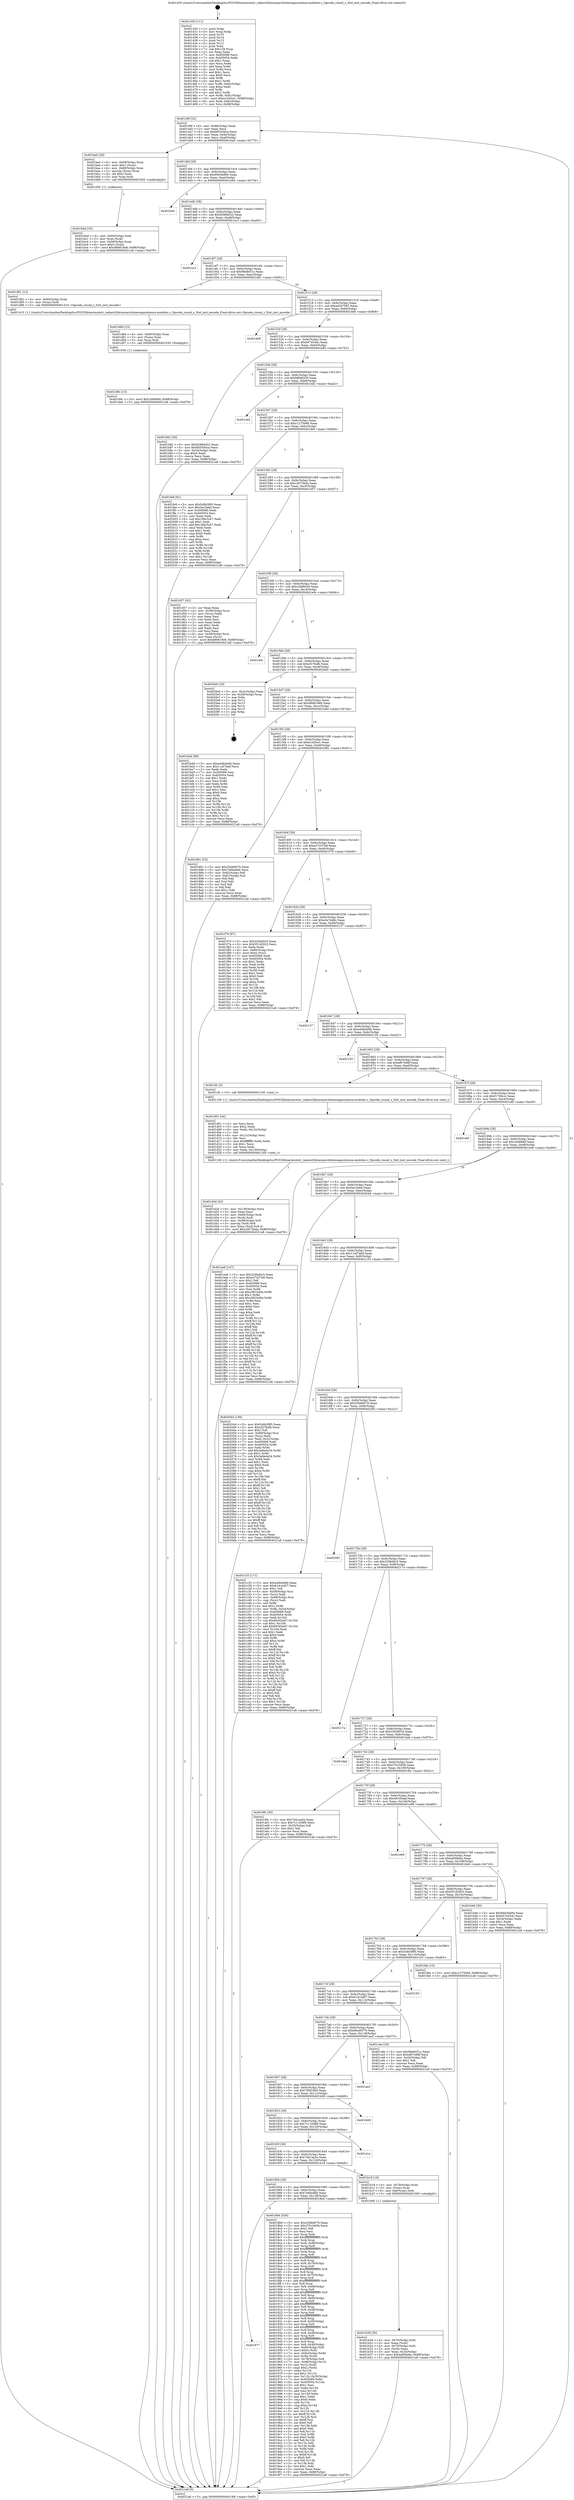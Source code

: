 digraph "0x401430" {
  label = "0x401430 (/mnt/c/Users/mathe/Desktop/tcc/POCII/binaries/extr_radare2librasmarchxtensagnuxtensa-modules.c_Opcode_round_s_Slot_inst_encode_Final-ollvm.out::main(0))"
  labelloc = "t"
  node[shape=record]

  Entry [label="",width=0.3,height=0.3,shape=circle,fillcolor=black,style=filled]
  "0x40149f" [label="{
     0x40149f [32]\l
     | [instrs]\l
     &nbsp;&nbsp;0x40149f \<+6\>: mov -0x88(%rbp),%eax\l
     &nbsp;&nbsp;0x4014a5 \<+2\>: mov %eax,%ecx\l
     &nbsp;&nbsp;0x4014a7 \<+6\>: sub $0x80550dca,%ecx\l
     &nbsp;&nbsp;0x4014ad \<+6\>: mov %eax,-0x9c(%rbp)\l
     &nbsp;&nbsp;0x4014b3 \<+6\>: mov %ecx,-0xa0(%rbp)\l
     &nbsp;&nbsp;0x4014b9 \<+6\>: je 0000000000401ba0 \<main+0x770\>\l
  }"]
  "0x401ba0" [label="{
     0x401ba0 [29]\l
     | [instrs]\l
     &nbsp;&nbsp;0x401ba0 \<+4\>: mov -0x68(%rbp),%rax\l
     &nbsp;&nbsp;0x401ba4 \<+6\>: movl $0x1,(%rax)\l
     &nbsp;&nbsp;0x401baa \<+4\>: mov -0x68(%rbp),%rax\l
     &nbsp;&nbsp;0x401bae \<+3\>: movslq (%rax),%rax\l
     &nbsp;&nbsp;0x401bb1 \<+4\>: shl $0x2,%rax\l
     &nbsp;&nbsp;0x401bb5 \<+3\>: mov %rax,%rdi\l
     &nbsp;&nbsp;0x401bb8 \<+5\>: call 0000000000401050 \<malloc@plt\>\l
     | [calls]\l
     &nbsp;&nbsp;0x401050 \{1\} (unknown)\l
  }"]
  "0x4014bf" [label="{
     0x4014bf [28]\l
     | [instrs]\l
     &nbsp;&nbsp;0x4014bf \<+5\>: jmp 00000000004014c4 \<main+0x94\>\l
     &nbsp;&nbsp;0x4014c4 \<+6\>: mov -0x9c(%rbp),%eax\l
     &nbsp;&nbsp;0x4014ca \<+5\>: sub $0x90d3bd84,%eax\l
     &nbsp;&nbsp;0x4014cf \<+6\>: mov %eax,-0xa4(%rbp)\l
     &nbsp;&nbsp;0x4014d5 \<+6\>: je 0000000000401b64 \<main+0x734\>\l
  }"]
  Exit [label="",width=0.3,height=0.3,shape=circle,fillcolor=black,style=filled,peripheries=2]
  "0x401b64" [label="{
     0x401b64\l
  }", style=dashed]
  "0x4014db" [label="{
     0x4014db [28]\l
     | [instrs]\l
     &nbsp;&nbsp;0x4014db \<+5\>: jmp 00000000004014e0 \<main+0xb0\>\l
     &nbsp;&nbsp;0x4014e0 \<+6\>: mov -0x9c(%rbp),%eax\l
     &nbsp;&nbsp;0x4014e6 \<+5\>: sub $0x92984022,%eax\l
     &nbsp;&nbsp;0x4014eb \<+6\>: mov %eax,-0xa8(%rbp)\l
     &nbsp;&nbsp;0x4014f1 \<+6\>: je 0000000000401ec3 \<main+0xa93\>\l
  }"]
  "0x401d9c" [label="{
     0x401d9c [15]\l
     | [instrs]\l
     &nbsp;&nbsp;0x401d9c \<+10\>: movl $0x1b068d9,-0x88(%rbp)\l
     &nbsp;&nbsp;0x401da6 \<+5\>: jmp 00000000004021a8 \<main+0xd78\>\l
  }"]
  "0x401ec3" [label="{
     0x401ec3\l
  }", style=dashed]
  "0x4014f7" [label="{
     0x4014f7 [28]\l
     | [instrs]\l
     &nbsp;&nbsp;0x4014f7 \<+5\>: jmp 00000000004014fc \<main+0xcc\>\l
     &nbsp;&nbsp;0x4014fc \<+6\>: mov -0x9c(%rbp),%eax\l
     &nbsp;&nbsp;0x401502 \<+5\>: sub $0x98e8451c,%eax\l
     &nbsp;&nbsp;0x401507 \<+6\>: mov %eax,-0xac(%rbp)\l
     &nbsp;&nbsp;0x40150d \<+6\>: je 0000000000401d81 \<main+0x951\>\l
  }"]
  "0x401d8d" [label="{
     0x401d8d [15]\l
     | [instrs]\l
     &nbsp;&nbsp;0x401d8d \<+4\>: mov -0x60(%rbp),%rax\l
     &nbsp;&nbsp;0x401d91 \<+3\>: mov (%rax),%rax\l
     &nbsp;&nbsp;0x401d94 \<+3\>: mov %rax,%rdi\l
     &nbsp;&nbsp;0x401d97 \<+5\>: call 0000000000401030 \<free@plt\>\l
     | [calls]\l
     &nbsp;&nbsp;0x401030 \{1\} (unknown)\l
  }"]
  "0x401d81" [label="{
     0x401d81 [12]\l
     | [instrs]\l
     &nbsp;&nbsp;0x401d81 \<+4\>: mov -0x60(%rbp),%rax\l
     &nbsp;&nbsp;0x401d85 \<+3\>: mov (%rax),%rdi\l
     &nbsp;&nbsp;0x401d88 \<+5\>: call 0000000000401410 \<Opcode_round_s_Slot_inst_encode\>\l
     | [calls]\l
     &nbsp;&nbsp;0x401410 \{1\} (/mnt/c/Users/mathe/Desktop/tcc/POCII/binaries/extr_radare2librasmarchxtensagnuxtensa-modules.c_Opcode_round_s_Slot_inst_encode_Final-ollvm.out::Opcode_round_s_Slot_inst_encode)\l
  }"]
  "0x401513" [label="{
     0x401513 [28]\l
     | [instrs]\l
     &nbsp;&nbsp;0x401513 \<+5\>: jmp 0000000000401518 \<main+0xe8\>\l
     &nbsp;&nbsp;0x401518 \<+6\>: mov -0x9c(%rbp),%eax\l
     &nbsp;&nbsp;0x40151e \<+5\>: sub $0xa4347563,%eax\l
     &nbsp;&nbsp;0x401523 \<+6\>: mov %eax,-0xb0(%rbp)\l
     &nbsp;&nbsp;0x401529 \<+6\>: je 0000000000401de8 \<main+0x9b8\>\l
  }"]
  "0x401d2d" [label="{
     0x401d2d [42]\l
     | [instrs]\l
     &nbsp;&nbsp;0x401d2d \<+6\>: mov -0x130(%rbp),%ecx\l
     &nbsp;&nbsp;0x401d33 \<+3\>: imul %eax,%ecx\l
     &nbsp;&nbsp;0x401d36 \<+4\>: mov -0x60(%rbp),%rdi\l
     &nbsp;&nbsp;0x401d3a \<+3\>: mov (%rdi),%rdi\l
     &nbsp;&nbsp;0x401d3d \<+4\>: mov -0x58(%rbp),%r8\l
     &nbsp;&nbsp;0x401d41 \<+3\>: movslq (%r8),%r8\l
     &nbsp;&nbsp;0x401d44 \<+4\>: mov %ecx,(%rdi,%r8,4)\l
     &nbsp;&nbsp;0x401d48 \<+10\>: movl $0xc2672bda,-0x88(%rbp)\l
     &nbsp;&nbsp;0x401d52 \<+5\>: jmp 00000000004021a8 \<main+0xd78\>\l
  }"]
  "0x401de8" [label="{
     0x401de8\l
  }", style=dashed]
  "0x40152f" [label="{
     0x40152f [28]\l
     | [instrs]\l
     &nbsp;&nbsp;0x40152f \<+5\>: jmp 0000000000401534 \<main+0x104\>\l
     &nbsp;&nbsp;0x401534 \<+6\>: mov -0x9c(%rbp),%eax\l
     &nbsp;&nbsp;0x40153a \<+5\>: sub $0xb57e544c,%eax\l
     &nbsp;&nbsp;0x40153f \<+6\>: mov %eax,-0xb4(%rbp)\l
     &nbsp;&nbsp;0x401545 \<+6\>: je 0000000000401b82 \<main+0x752\>\l
  }"]
  "0x401d01" [label="{
     0x401d01 [44]\l
     | [instrs]\l
     &nbsp;&nbsp;0x401d01 \<+2\>: xor %ecx,%ecx\l
     &nbsp;&nbsp;0x401d03 \<+5\>: mov $0x2,%edx\l
     &nbsp;&nbsp;0x401d08 \<+6\>: mov %edx,-0x12c(%rbp)\l
     &nbsp;&nbsp;0x401d0e \<+1\>: cltd\l
     &nbsp;&nbsp;0x401d0f \<+6\>: mov -0x12c(%rbp),%esi\l
     &nbsp;&nbsp;0x401d15 \<+2\>: idiv %esi\l
     &nbsp;&nbsp;0x401d17 \<+6\>: imul $0xfffffffe,%edx,%edx\l
     &nbsp;&nbsp;0x401d1d \<+3\>: sub $0x1,%ecx\l
     &nbsp;&nbsp;0x401d20 \<+2\>: sub %ecx,%edx\l
     &nbsp;&nbsp;0x401d22 \<+6\>: mov %edx,-0x130(%rbp)\l
     &nbsp;&nbsp;0x401d28 \<+5\>: call 0000000000401160 \<next_i\>\l
     | [calls]\l
     &nbsp;&nbsp;0x401160 \{1\} (/mnt/c/Users/mathe/Desktop/tcc/POCII/binaries/extr_radare2librasmarchxtensagnuxtensa-modules.c_Opcode_round_s_Slot_inst_encode_Final-ollvm.out::next_i)\l
  }"]
  "0x401b82" [label="{
     0x401b82 [30]\l
     | [instrs]\l
     &nbsp;&nbsp;0x401b82 \<+5\>: mov $0x92984022,%eax\l
     &nbsp;&nbsp;0x401b87 \<+5\>: mov $0x80550dca,%ecx\l
     &nbsp;&nbsp;0x401b8c \<+3\>: mov -0x34(%rbp),%edx\l
     &nbsp;&nbsp;0x401b8f \<+3\>: cmp $0x0,%edx\l
     &nbsp;&nbsp;0x401b92 \<+3\>: cmove %ecx,%eax\l
     &nbsp;&nbsp;0x401b95 \<+6\>: mov %eax,-0x88(%rbp)\l
     &nbsp;&nbsp;0x401b9b \<+5\>: jmp 00000000004021a8 \<main+0xd78\>\l
  }"]
  "0x40154b" [label="{
     0x40154b [28]\l
     | [instrs]\l
     &nbsp;&nbsp;0x40154b \<+5\>: jmp 0000000000401550 \<main+0x120\>\l
     &nbsp;&nbsp;0x401550 \<+6\>: mov -0x9c(%rbp),%eax\l
     &nbsp;&nbsp;0x401556 \<+5\>: sub $0xbf948330,%eax\l
     &nbsp;&nbsp;0x40155b \<+6\>: mov %eax,-0xb8(%rbp)\l
     &nbsp;&nbsp;0x401561 \<+6\>: je 0000000000401ed2 \<main+0xaa2\>\l
  }"]
  "0x401bbd" [label="{
     0x401bbd [32]\l
     | [instrs]\l
     &nbsp;&nbsp;0x401bbd \<+4\>: mov -0x60(%rbp),%rdi\l
     &nbsp;&nbsp;0x401bc1 \<+3\>: mov %rax,(%rdi)\l
     &nbsp;&nbsp;0x401bc4 \<+4\>: mov -0x58(%rbp),%rax\l
     &nbsp;&nbsp;0x401bc8 \<+6\>: movl $0x0,(%rax)\l
     &nbsp;&nbsp;0x401bce \<+10\>: movl $0xd86819e8,-0x88(%rbp)\l
     &nbsp;&nbsp;0x401bd8 \<+5\>: jmp 00000000004021a8 \<main+0xd78\>\l
  }"]
  "0x401ed2" [label="{
     0x401ed2\l
  }", style=dashed]
  "0x401567" [label="{
     0x401567 [28]\l
     | [instrs]\l
     &nbsp;&nbsp;0x401567 \<+5\>: jmp 000000000040156c \<main+0x13c\>\l
     &nbsp;&nbsp;0x40156c \<+6\>: mov -0x9c(%rbp),%eax\l
     &nbsp;&nbsp;0x401572 \<+5\>: sub $0xc1275b68,%eax\l
     &nbsp;&nbsp;0x401577 \<+6\>: mov %eax,-0xbc(%rbp)\l
     &nbsp;&nbsp;0x40157d \<+6\>: je 0000000000401fe9 \<main+0xbb9\>\l
  }"]
  "0x401b28" [label="{
     0x401b28 [30]\l
     | [instrs]\l
     &nbsp;&nbsp;0x401b28 \<+4\>: mov -0x70(%rbp),%rdi\l
     &nbsp;&nbsp;0x401b2c \<+2\>: mov %eax,(%rdi)\l
     &nbsp;&nbsp;0x401b2e \<+4\>: mov -0x70(%rbp),%rdi\l
     &nbsp;&nbsp;0x401b32 \<+2\>: mov (%rdi),%eax\l
     &nbsp;&nbsp;0x401b34 \<+3\>: mov %eax,-0x34(%rbp)\l
     &nbsp;&nbsp;0x401b37 \<+10\>: movl $0x4af58ebe,-0x88(%rbp)\l
     &nbsp;&nbsp;0x401b41 \<+5\>: jmp 00000000004021a8 \<main+0xd78\>\l
  }"]
  "0x401fe9" [label="{
     0x401fe9 [91]\l
     | [instrs]\l
     &nbsp;&nbsp;0x401fe9 \<+5\>: mov $0x5c6b3f95,%eax\l
     &nbsp;&nbsp;0x401fee \<+5\>: mov $0x5ec3ebd,%ecx\l
     &nbsp;&nbsp;0x401ff3 \<+7\>: mov 0x405068,%edx\l
     &nbsp;&nbsp;0x401ffa \<+7\>: mov 0x405054,%esi\l
     &nbsp;&nbsp;0x402001 \<+2\>: mov %edx,%edi\l
     &nbsp;&nbsp;0x402003 \<+6\>: sub $0x186c5c67,%edi\l
     &nbsp;&nbsp;0x402009 \<+3\>: sub $0x1,%edi\l
     &nbsp;&nbsp;0x40200c \<+6\>: add $0x186c5c67,%edi\l
     &nbsp;&nbsp;0x402012 \<+3\>: imul %edi,%edx\l
     &nbsp;&nbsp;0x402015 \<+3\>: and $0x1,%edx\l
     &nbsp;&nbsp;0x402018 \<+3\>: cmp $0x0,%edx\l
     &nbsp;&nbsp;0x40201b \<+4\>: sete %r8b\l
     &nbsp;&nbsp;0x40201f \<+3\>: cmp $0xa,%esi\l
     &nbsp;&nbsp;0x402022 \<+4\>: setl %r9b\l
     &nbsp;&nbsp;0x402026 \<+3\>: mov %r8b,%r10b\l
     &nbsp;&nbsp;0x402029 \<+3\>: and %r9b,%r10b\l
     &nbsp;&nbsp;0x40202c \<+3\>: xor %r9b,%r8b\l
     &nbsp;&nbsp;0x40202f \<+3\>: or %r8b,%r10b\l
     &nbsp;&nbsp;0x402032 \<+4\>: test $0x1,%r10b\l
     &nbsp;&nbsp;0x402036 \<+3\>: cmovne %ecx,%eax\l
     &nbsp;&nbsp;0x402039 \<+6\>: mov %eax,-0x88(%rbp)\l
     &nbsp;&nbsp;0x40203f \<+5\>: jmp 00000000004021a8 \<main+0xd78\>\l
  }"]
  "0x401583" [label="{
     0x401583 [28]\l
     | [instrs]\l
     &nbsp;&nbsp;0x401583 \<+5\>: jmp 0000000000401588 \<main+0x158\>\l
     &nbsp;&nbsp;0x401588 \<+6\>: mov -0x9c(%rbp),%eax\l
     &nbsp;&nbsp;0x40158e \<+5\>: sub $0xc2672bda,%eax\l
     &nbsp;&nbsp;0x401593 \<+6\>: mov %eax,-0xc0(%rbp)\l
     &nbsp;&nbsp;0x401599 \<+6\>: je 0000000000401d57 \<main+0x927\>\l
  }"]
  "0x401877" [label="{
     0x401877\l
  }", style=dashed]
  "0x401d57" [label="{
     0x401d57 [42]\l
     | [instrs]\l
     &nbsp;&nbsp;0x401d57 \<+2\>: xor %eax,%eax\l
     &nbsp;&nbsp;0x401d59 \<+4\>: mov -0x58(%rbp),%rcx\l
     &nbsp;&nbsp;0x401d5d \<+2\>: mov (%rcx),%edx\l
     &nbsp;&nbsp;0x401d5f \<+2\>: mov %eax,%esi\l
     &nbsp;&nbsp;0x401d61 \<+2\>: sub %edx,%esi\l
     &nbsp;&nbsp;0x401d63 \<+2\>: mov %eax,%edx\l
     &nbsp;&nbsp;0x401d65 \<+3\>: sub $0x1,%edx\l
     &nbsp;&nbsp;0x401d68 \<+2\>: add %edx,%esi\l
     &nbsp;&nbsp;0x401d6a \<+2\>: sub %esi,%eax\l
     &nbsp;&nbsp;0x401d6c \<+4\>: mov -0x58(%rbp),%rcx\l
     &nbsp;&nbsp;0x401d70 \<+2\>: mov %eax,(%rcx)\l
     &nbsp;&nbsp;0x401d72 \<+10\>: movl $0xd86819e8,-0x88(%rbp)\l
     &nbsp;&nbsp;0x401d7c \<+5\>: jmp 00000000004021a8 \<main+0xd78\>\l
  }"]
  "0x40159f" [label="{
     0x40159f [28]\l
     | [instrs]\l
     &nbsp;&nbsp;0x40159f \<+5\>: jmp 00000000004015a4 \<main+0x174\>\l
     &nbsp;&nbsp;0x4015a4 \<+6\>: mov -0x9c(%rbp),%eax\l
     &nbsp;&nbsp;0x4015aa \<+5\>: sub $0xc2b86e29,%eax\l
     &nbsp;&nbsp;0x4015af \<+6\>: mov %eax,-0xc4(%rbp)\l
     &nbsp;&nbsp;0x4015b5 \<+6\>: je 0000000000401e0c \<main+0x9dc\>\l
  }"]
  "0x4018b6" [label="{
     0x4018b6 [326]\l
     | [instrs]\l
     &nbsp;&nbsp;0x4018b6 \<+5\>: mov $0x25b8d079,%eax\l
     &nbsp;&nbsp;0x4018bb \<+5\>: mov $0x37b1b93b,%ecx\l
     &nbsp;&nbsp;0x4018c0 \<+2\>: mov $0x1,%dl\l
     &nbsp;&nbsp;0x4018c2 \<+2\>: xor %esi,%esi\l
     &nbsp;&nbsp;0x4018c4 \<+3\>: mov %rsp,%rdi\l
     &nbsp;&nbsp;0x4018c7 \<+4\>: add $0xfffffffffffffff0,%rdi\l
     &nbsp;&nbsp;0x4018cb \<+3\>: mov %rdi,%rsp\l
     &nbsp;&nbsp;0x4018ce \<+4\>: mov %rdi,-0x80(%rbp)\l
     &nbsp;&nbsp;0x4018d2 \<+3\>: mov %rsp,%rdi\l
     &nbsp;&nbsp;0x4018d5 \<+4\>: add $0xfffffffffffffff0,%rdi\l
     &nbsp;&nbsp;0x4018d9 \<+3\>: mov %rdi,%rsp\l
     &nbsp;&nbsp;0x4018dc \<+3\>: mov %rsp,%r8\l
     &nbsp;&nbsp;0x4018df \<+4\>: add $0xfffffffffffffff0,%r8\l
     &nbsp;&nbsp;0x4018e3 \<+3\>: mov %r8,%rsp\l
     &nbsp;&nbsp;0x4018e6 \<+4\>: mov %r8,-0x78(%rbp)\l
     &nbsp;&nbsp;0x4018ea \<+3\>: mov %rsp,%r8\l
     &nbsp;&nbsp;0x4018ed \<+4\>: add $0xfffffffffffffff0,%r8\l
     &nbsp;&nbsp;0x4018f1 \<+3\>: mov %r8,%rsp\l
     &nbsp;&nbsp;0x4018f4 \<+4\>: mov %r8,-0x70(%rbp)\l
     &nbsp;&nbsp;0x4018f8 \<+3\>: mov %rsp,%r8\l
     &nbsp;&nbsp;0x4018fb \<+4\>: add $0xfffffffffffffff0,%r8\l
     &nbsp;&nbsp;0x4018ff \<+3\>: mov %r8,%rsp\l
     &nbsp;&nbsp;0x401902 \<+4\>: mov %r8,-0x68(%rbp)\l
     &nbsp;&nbsp;0x401906 \<+3\>: mov %rsp,%r8\l
     &nbsp;&nbsp;0x401909 \<+4\>: add $0xfffffffffffffff0,%r8\l
     &nbsp;&nbsp;0x40190d \<+3\>: mov %r8,%rsp\l
     &nbsp;&nbsp;0x401910 \<+4\>: mov %r8,-0x60(%rbp)\l
     &nbsp;&nbsp;0x401914 \<+3\>: mov %rsp,%r8\l
     &nbsp;&nbsp;0x401917 \<+4\>: add $0xfffffffffffffff0,%r8\l
     &nbsp;&nbsp;0x40191b \<+3\>: mov %r8,%rsp\l
     &nbsp;&nbsp;0x40191e \<+4\>: mov %r8,-0x58(%rbp)\l
     &nbsp;&nbsp;0x401922 \<+3\>: mov %rsp,%r8\l
     &nbsp;&nbsp;0x401925 \<+4\>: add $0xfffffffffffffff0,%r8\l
     &nbsp;&nbsp;0x401929 \<+3\>: mov %r8,%rsp\l
     &nbsp;&nbsp;0x40192c \<+4\>: mov %r8,-0x50(%rbp)\l
     &nbsp;&nbsp;0x401930 \<+3\>: mov %rsp,%r8\l
     &nbsp;&nbsp;0x401933 \<+4\>: add $0xfffffffffffffff0,%r8\l
     &nbsp;&nbsp;0x401937 \<+3\>: mov %r8,%rsp\l
     &nbsp;&nbsp;0x40193a \<+4\>: mov %r8,-0x48(%rbp)\l
     &nbsp;&nbsp;0x40193e \<+3\>: mov %rsp,%r8\l
     &nbsp;&nbsp;0x401941 \<+4\>: add $0xfffffffffffffff0,%r8\l
     &nbsp;&nbsp;0x401945 \<+3\>: mov %r8,%rsp\l
     &nbsp;&nbsp;0x401948 \<+4\>: mov %r8,-0x40(%rbp)\l
     &nbsp;&nbsp;0x40194c \<+4\>: mov -0x80(%rbp),%r8\l
     &nbsp;&nbsp;0x401950 \<+7\>: movl $0x0,(%r8)\l
     &nbsp;&nbsp;0x401957 \<+7\>: mov -0x8c(%rbp),%r9d\l
     &nbsp;&nbsp;0x40195e \<+3\>: mov %r9d,(%rdi)\l
     &nbsp;&nbsp;0x401961 \<+4\>: mov -0x78(%rbp),%r8\l
     &nbsp;&nbsp;0x401965 \<+7\>: mov -0x98(%rbp),%r10\l
     &nbsp;&nbsp;0x40196c \<+3\>: mov %r10,(%r8)\l
     &nbsp;&nbsp;0x40196f \<+3\>: cmpl $0x2,(%rdi)\l
     &nbsp;&nbsp;0x401972 \<+4\>: setne %r11b\l
     &nbsp;&nbsp;0x401976 \<+4\>: and $0x1,%r11b\l
     &nbsp;&nbsp;0x40197a \<+4\>: mov %r11b,-0x35(%rbp)\l
     &nbsp;&nbsp;0x40197e \<+7\>: mov 0x405068,%ebx\l
     &nbsp;&nbsp;0x401985 \<+8\>: mov 0x405054,%r14d\l
     &nbsp;&nbsp;0x40198d \<+3\>: sub $0x1,%esi\l
     &nbsp;&nbsp;0x401990 \<+3\>: mov %ebx,%r15d\l
     &nbsp;&nbsp;0x401993 \<+3\>: add %esi,%r15d\l
     &nbsp;&nbsp;0x401996 \<+4\>: imul %r15d,%ebx\l
     &nbsp;&nbsp;0x40199a \<+3\>: and $0x1,%ebx\l
     &nbsp;&nbsp;0x40199d \<+3\>: cmp $0x0,%ebx\l
     &nbsp;&nbsp;0x4019a0 \<+4\>: sete %r11b\l
     &nbsp;&nbsp;0x4019a4 \<+4\>: cmp $0xa,%r14d\l
     &nbsp;&nbsp;0x4019a8 \<+4\>: setl %r12b\l
     &nbsp;&nbsp;0x4019ac \<+3\>: mov %r11b,%r13b\l
     &nbsp;&nbsp;0x4019af \<+4\>: xor $0xff,%r13b\l
     &nbsp;&nbsp;0x4019b3 \<+3\>: mov %r12b,%sil\l
     &nbsp;&nbsp;0x4019b6 \<+4\>: xor $0xff,%sil\l
     &nbsp;&nbsp;0x4019ba \<+3\>: xor $0x0,%dl\l
     &nbsp;&nbsp;0x4019bd \<+3\>: mov %r13b,%dil\l
     &nbsp;&nbsp;0x4019c0 \<+4\>: and $0x0,%dil\l
     &nbsp;&nbsp;0x4019c4 \<+3\>: and %dl,%r11b\l
     &nbsp;&nbsp;0x4019c7 \<+3\>: mov %sil,%r8b\l
     &nbsp;&nbsp;0x4019ca \<+4\>: and $0x0,%r8b\l
     &nbsp;&nbsp;0x4019ce \<+3\>: and %dl,%r12b\l
     &nbsp;&nbsp;0x4019d1 \<+3\>: or %r11b,%dil\l
     &nbsp;&nbsp;0x4019d4 \<+3\>: or %r12b,%r8b\l
     &nbsp;&nbsp;0x4019d7 \<+3\>: xor %r8b,%dil\l
     &nbsp;&nbsp;0x4019da \<+3\>: or %sil,%r13b\l
     &nbsp;&nbsp;0x4019dd \<+4\>: xor $0xff,%r13b\l
     &nbsp;&nbsp;0x4019e1 \<+3\>: or $0x0,%dl\l
     &nbsp;&nbsp;0x4019e4 \<+3\>: and %dl,%r13b\l
     &nbsp;&nbsp;0x4019e7 \<+3\>: or %r13b,%dil\l
     &nbsp;&nbsp;0x4019ea \<+4\>: test $0x1,%dil\l
     &nbsp;&nbsp;0x4019ee \<+3\>: cmovne %ecx,%eax\l
     &nbsp;&nbsp;0x4019f1 \<+6\>: mov %eax,-0x88(%rbp)\l
     &nbsp;&nbsp;0x4019f7 \<+5\>: jmp 00000000004021a8 \<main+0xd78\>\l
  }"]
  "0x401e0c" [label="{
     0x401e0c\l
  }", style=dashed]
  "0x4015bb" [label="{
     0x4015bb [28]\l
     | [instrs]\l
     &nbsp;&nbsp;0x4015bb \<+5\>: jmp 00000000004015c0 \<main+0x190\>\l
     &nbsp;&nbsp;0x4015c0 \<+6\>: mov -0x9c(%rbp),%eax\l
     &nbsp;&nbsp;0x4015c6 \<+5\>: sub $0xcf276afb,%eax\l
     &nbsp;&nbsp;0x4015cb \<+6\>: mov %eax,-0xc8(%rbp)\l
     &nbsp;&nbsp;0x4015d1 \<+6\>: je 00000000004020e0 \<main+0xcb0\>\l
  }"]
  "0x40185b" [label="{
     0x40185b [28]\l
     | [instrs]\l
     &nbsp;&nbsp;0x40185b \<+5\>: jmp 0000000000401860 \<main+0x430\>\l
     &nbsp;&nbsp;0x401860 \<+6\>: mov -0x9c(%rbp),%eax\l
     &nbsp;&nbsp;0x401866 \<+5\>: sub $0x7e84e46d,%eax\l
     &nbsp;&nbsp;0x40186b \<+6\>: mov %eax,-0x128(%rbp)\l
     &nbsp;&nbsp;0x401871 \<+6\>: je 00000000004018b6 \<main+0x486\>\l
  }"]
  "0x4020e0" [label="{
     0x4020e0 [18]\l
     | [instrs]\l
     &nbsp;&nbsp;0x4020e0 \<+3\>: mov -0x2c(%rbp),%eax\l
     &nbsp;&nbsp;0x4020e3 \<+4\>: lea -0x28(%rbp),%rsp\l
     &nbsp;&nbsp;0x4020e7 \<+1\>: pop %rbx\l
     &nbsp;&nbsp;0x4020e8 \<+2\>: pop %r12\l
     &nbsp;&nbsp;0x4020ea \<+2\>: pop %r13\l
     &nbsp;&nbsp;0x4020ec \<+2\>: pop %r14\l
     &nbsp;&nbsp;0x4020ee \<+2\>: pop %r15\l
     &nbsp;&nbsp;0x4020f0 \<+1\>: pop %rbp\l
     &nbsp;&nbsp;0x4020f1 \<+1\>: ret\l
  }"]
  "0x4015d7" [label="{
     0x4015d7 [28]\l
     | [instrs]\l
     &nbsp;&nbsp;0x4015d7 \<+5\>: jmp 00000000004015dc \<main+0x1ac\>\l
     &nbsp;&nbsp;0x4015dc \<+6\>: mov -0x9c(%rbp),%eax\l
     &nbsp;&nbsp;0x4015e2 \<+5\>: sub $0xd86819e8,%eax\l
     &nbsp;&nbsp;0x4015e7 \<+6\>: mov %eax,-0xcc(%rbp)\l
     &nbsp;&nbsp;0x4015ed \<+6\>: je 0000000000401bdd \<main+0x7ad\>\l
  }"]
  "0x401b18" [label="{
     0x401b18 [16]\l
     | [instrs]\l
     &nbsp;&nbsp;0x401b18 \<+4\>: mov -0x78(%rbp),%rax\l
     &nbsp;&nbsp;0x401b1c \<+3\>: mov (%rax),%rax\l
     &nbsp;&nbsp;0x401b1f \<+4\>: mov 0x8(%rax),%rdi\l
     &nbsp;&nbsp;0x401b23 \<+5\>: call 0000000000401060 \<atoi@plt\>\l
     | [calls]\l
     &nbsp;&nbsp;0x401060 \{1\} (unknown)\l
  }"]
  "0x401bdd" [label="{
     0x401bdd [86]\l
     | [instrs]\l
     &nbsp;&nbsp;0x401bdd \<+5\>: mov $0xe4db4e6b,%eax\l
     &nbsp;&nbsp;0x401be2 \<+5\>: mov $0x11af7da9,%ecx\l
     &nbsp;&nbsp;0x401be7 \<+2\>: xor %edx,%edx\l
     &nbsp;&nbsp;0x401be9 \<+7\>: mov 0x405068,%esi\l
     &nbsp;&nbsp;0x401bf0 \<+7\>: mov 0x405054,%edi\l
     &nbsp;&nbsp;0x401bf7 \<+3\>: sub $0x1,%edx\l
     &nbsp;&nbsp;0x401bfa \<+3\>: mov %esi,%r8d\l
     &nbsp;&nbsp;0x401bfd \<+3\>: add %edx,%r8d\l
     &nbsp;&nbsp;0x401c00 \<+4\>: imul %r8d,%esi\l
     &nbsp;&nbsp;0x401c04 \<+3\>: and $0x1,%esi\l
     &nbsp;&nbsp;0x401c07 \<+3\>: cmp $0x0,%esi\l
     &nbsp;&nbsp;0x401c0a \<+4\>: sete %r9b\l
     &nbsp;&nbsp;0x401c0e \<+3\>: cmp $0xa,%edi\l
     &nbsp;&nbsp;0x401c11 \<+4\>: setl %r10b\l
     &nbsp;&nbsp;0x401c15 \<+3\>: mov %r9b,%r11b\l
     &nbsp;&nbsp;0x401c18 \<+3\>: and %r10b,%r11b\l
     &nbsp;&nbsp;0x401c1b \<+3\>: xor %r10b,%r9b\l
     &nbsp;&nbsp;0x401c1e \<+3\>: or %r9b,%r11b\l
     &nbsp;&nbsp;0x401c21 \<+4\>: test $0x1,%r11b\l
     &nbsp;&nbsp;0x401c25 \<+3\>: cmovne %ecx,%eax\l
     &nbsp;&nbsp;0x401c28 \<+6\>: mov %eax,-0x88(%rbp)\l
     &nbsp;&nbsp;0x401c2e \<+5\>: jmp 00000000004021a8 \<main+0xd78\>\l
  }"]
  "0x4015f3" [label="{
     0x4015f3 [28]\l
     | [instrs]\l
     &nbsp;&nbsp;0x4015f3 \<+5\>: jmp 00000000004015f8 \<main+0x1c8\>\l
     &nbsp;&nbsp;0x4015f8 \<+6\>: mov -0x9c(%rbp),%eax\l
     &nbsp;&nbsp;0x4015fe \<+5\>: sub $0xe1e2fce1,%eax\l
     &nbsp;&nbsp;0x401603 \<+6\>: mov %eax,-0xd0(%rbp)\l
     &nbsp;&nbsp;0x401609 \<+6\>: je 0000000000401881 \<main+0x451\>\l
  }"]
  "0x40183f" [label="{
     0x40183f [28]\l
     | [instrs]\l
     &nbsp;&nbsp;0x40183f \<+5\>: jmp 0000000000401844 \<main+0x414\>\l
     &nbsp;&nbsp;0x401844 \<+6\>: mov -0x9c(%rbp),%eax\l
     &nbsp;&nbsp;0x40184a \<+5\>: sub $0x7d41aa5a,%eax\l
     &nbsp;&nbsp;0x40184f \<+6\>: mov %eax,-0x124(%rbp)\l
     &nbsp;&nbsp;0x401855 \<+6\>: je 0000000000401b18 \<main+0x6e8\>\l
  }"]
  "0x401881" [label="{
     0x401881 [53]\l
     | [instrs]\l
     &nbsp;&nbsp;0x401881 \<+5\>: mov $0x25b8d079,%eax\l
     &nbsp;&nbsp;0x401886 \<+5\>: mov $0x7e84e46d,%ecx\l
     &nbsp;&nbsp;0x40188b \<+6\>: mov -0x82(%rbp),%dl\l
     &nbsp;&nbsp;0x401891 \<+7\>: mov -0x81(%rbp),%sil\l
     &nbsp;&nbsp;0x401898 \<+3\>: mov %dl,%dil\l
     &nbsp;&nbsp;0x40189b \<+3\>: and %sil,%dil\l
     &nbsp;&nbsp;0x40189e \<+3\>: xor %sil,%dl\l
     &nbsp;&nbsp;0x4018a1 \<+3\>: or %dl,%dil\l
     &nbsp;&nbsp;0x4018a4 \<+4\>: test $0x1,%dil\l
     &nbsp;&nbsp;0x4018a8 \<+3\>: cmovne %ecx,%eax\l
     &nbsp;&nbsp;0x4018ab \<+6\>: mov %eax,-0x88(%rbp)\l
     &nbsp;&nbsp;0x4018b1 \<+5\>: jmp 00000000004021a8 \<main+0xd78\>\l
  }"]
  "0x40160f" [label="{
     0x40160f [28]\l
     | [instrs]\l
     &nbsp;&nbsp;0x40160f \<+5\>: jmp 0000000000401614 \<main+0x1e4\>\l
     &nbsp;&nbsp;0x401614 \<+6\>: mov -0x9c(%rbp),%eax\l
     &nbsp;&nbsp;0x40161a \<+5\>: sub $0xe37437b8,%eax\l
     &nbsp;&nbsp;0x40161f \<+6\>: mov %eax,-0xd4(%rbp)\l
     &nbsp;&nbsp;0x401625 \<+6\>: je 0000000000401f79 \<main+0xb49\>\l
  }"]
  "0x4021a8" [label="{
     0x4021a8 [5]\l
     | [instrs]\l
     &nbsp;&nbsp;0x4021a8 \<+5\>: jmp 000000000040149f \<main+0x6f\>\l
  }"]
  "0x401430" [label="{
     0x401430 [111]\l
     | [instrs]\l
     &nbsp;&nbsp;0x401430 \<+1\>: push %rbp\l
     &nbsp;&nbsp;0x401431 \<+3\>: mov %rsp,%rbp\l
     &nbsp;&nbsp;0x401434 \<+2\>: push %r15\l
     &nbsp;&nbsp;0x401436 \<+2\>: push %r14\l
     &nbsp;&nbsp;0x401438 \<+2\>: push %r13\l
     &nbsp;&nbsp;0x40143a \<+2\>: push %r12\l
     &nbsp;&nbsp;0x40143c \<+1\>: push %rbx\l
     &nbsp;&nbsp;0x40143d \<+7\>: sub $0x128,%rsp\l
     &nbsp;&nbsp;0x401444 \<+2\>: xor %eax,%eax\l
     &nbsp;&nbsp;0x401446 \<+7\>: mov 0x405068,%ecx\l
     &nbsp;&nbsp;0x40144d \<+7\>: mov 0x405054,%edx\l
     &nbsp;&nbsp;0x401454 \<+3\>: sub $0x1,%eax\l
     &nbsp;&nbsp;0x401457 \<+3\>: mov %ecx,%r8d\l
     &nbsp;&nbsp;0x40145a \<+3\>: add %eax,%r8d\l
     &nbsp;&nbsp;0x40145d \<+4\>: imul %r8d,%ecx\l
     &nbsp;&nbsp;0x401461 \<+3\>: and $0x1,%ecx\l
     &nbsp;&nbsp;0x401464 \<+3\>: cmp $0x0,%ecx\l
     &nbsp;&nbsp;0x401467 \<+4\>: sete %r9b\l
     &nbsp;&nbsp;0x40146b \<+4\>: and $0x1,%r9b\l
     &nbsp;&nbsp;0x40146f \<+7\>: mov %r9b,-0x82(%rbp)\l
     &nbsp;&nbsp;0x401476 \<+3\>: cmp $0xa,%edx\l
     &nbsp;&nbsp;0x401479 \<+4\>: setl %r9b\l
     &nbsp;&nbsp;0x40147d \<+4\>: and $0x1,%r9b\l
     &nbsp;&nbsp;0x401481 \<+7\>: mov %r9b,-0x81(%rbp)\l
     &nbsp;&nbsp;0x401488 \<+10\>: movl $0xe1e2fce1,-0x88(%rbp)\l
     &nbsp;&nbsp;0x401492 \<+6\>: mov %edi,-0x8c(%rbp)\l
     &nbsp;&nbsp;0x401498 \<+7\>: mov %rsi,-0x98(%rbp)\l
  }"]
  "0x401a1a" [label="{
     0x401a1a\l
  }", style=dashed]
  "0x401f79" [label="{
     0x401f79 [97]\l
     | [instrs]\l
     &nbsp;&nbsp;0x401f79 \<+5\>: mov $0x320bd0c5,%eax\l
     &nbsp;&nbsp;0x401f7e \<+5\>: mov $0x551d2923,%ecx\l
     &nbsp;&nbsp;0x401f83 \<+2\>: xor %edx,%edx\l
     &nbsp;&nbsp;0x401f85 \<+4\>: mov -0x80(%rbp),%rsi\l
     &nbsp;&nbsp;0x401f89 \<+6\>: movl $0x0,(%rsi)\l
     &nbsp;&nbsp;0x401f8f \<+7\>: mov 0x405068,%edi\l
     &nbsp;&nbsp;0x401f96 \<+8\>: mov 0x405054,%r8d\l
     &nbsp;&nbsp;0x401f9e \<+3\>: sub $0x1,%edx\l
     &nbsp;&nbsp;0x401fa1 \<+3\>: mov %edi,%r9d\l
     &nbsp;&nbsp;0x401fa4 \<+3\>: add %edx,%r9d\l
     &nbsp;&nbsp;0x401fa7 \<+4\>: imul %r9d,%edi\l
     &nbsp;&nbsp;0x401fab \<+3\>: and $0x1,%edi\l
     &nbsp;&nbsp;0x401fae \<+3\>: cmp $0x0,%edi\l
     &nbsp;&nbsp;0x401fb1 \<+4\>: sete %r10b\l
     &nbsp;&nbsp;0x401fb5 \<+4\>: cmp $0xa,%r8d\l
     &nbsp;&nbsp;0x401fb9 \<+4\>: setl %r11b\l
     &nbsp;&nbsp;0x401fbd \<+3\>: mov %r10b,%bl\l
     &nbsp;&nbsp;0x401fc0 \<+3\>: and %r11b,%bl\l
     &nbsp;&nbsp;0x401fc3 \<+3\>: xor %r11b,%r10b\l
     &nbsp;&nbsp;0x401fc6 \<+3\>: or %r10b,%bl\l
     &nbsp;&nbsp;0x401fc9 \<+3\>: test $0x1,%bl\l
     &nbsp;&nbsp;0x401fcc \<+3\>: cmovne %ecx,%eax\l
     &nbsp;&nbsp;0x401fcf \<+6\>: mov %eax,-0x88(%rbp)\l
     &nbsp;&nbsp;0x401fd5 \<+5\>: jmp 00000000004021a8 \<main+0xd78\>\l
  }"]
  "0x40162b" [label="{
     0x40162b [28]\l
     | [instrs]\l
     &nbsp;&nbsp;0x40162b \<+5\>: jmp 0000000000401630 \<main+0x200\>\l
     &nbsp;&nbsp;0x401630 \<+6\>: mov -0x9c(%rbp),%eax\l
     &nbsp;&nbsp;0x401636 \<+5\>: sub $0xe3a7eb8c,%eax\l
     &nbsp;&nbsp;0x40163b \<+6\>: mov %eax,-0xd8(%rbp)\l
     &nbsp;&nbsp;0x401641 \<+6\>: je 0000000000402137 \<main+0xd07\>\l
  }"]
  "0x401823" [label="{
     0x401823 [28]\l
     | [instrs]\l
     &nbsp;&nbsp;0x401823 \<+5\>: jmp 0000000000401828 \<main+0x3f8\>\l
     &nbsp;&nbsp;0x401828 \<+6\>: mov -0x9c(%rbp),%eax\l
     &nbsp;&nbsp;0x40182e \<+5\>: sub $0x7c116489,%eax\l
     &nbsp;&nbsp;0x401833 \<+6\>: mov %eax,-0x120(%rbp)\l
     &nbsp;&nbsp;0x401839 \<+6\>: je 0000000000401a1a \<main+0x5ea\>\l
  }"]
  "0x402137" [label="{
     0x402137\l
  }", style=dashed]
  "0x401647" [label="{
     0x401647 [28]\l
     | [instrs]\l
     &nbsp;&nbsp;0x401647 \<+5\>: jmp 000000000040164c \<main+0x21c\>\l
     &nbsp;&nbsp;0x40164c \<+6\>: mov -0x9c(%rbp),%eax\l
     &nbsp;&nbsp;0x401652 \<+5\>: sub $0xe4db4e6b,%eax\l
     &nbsp;&nbsp;0x401657 \<+6\>: mov %eax,-0xdc(%rbp)\l
     &nbsp;&nbsp;0x40165d \<+6\>: je 0000000000402155 \<main+0xd25\>\l
  }"]
  "0x401b09" [label="{
     0x401b09\l
  }", style=dashed]
  "0x402155" [label="{
     0x402155\l
  }", style=dashed]
  "0x401663" [label="{
     0x401663 [28]\l
     | [instrs]\l
     &nbsp;&nbsp;0x401663 \<+5\>: jmp 0000000000401668 \<main+0x238\>\l
     &nbsp;&nbsp;0x401668 \<+6\>: mov -0x9c(%rbp),%eax\l
     &nbsp;&nbsp;0x40166e \<+5\>: sub $0xef67e98f,%eax\l
     &nbsp;&nbsp;0x401673 \<+6\>: mov %eax,-0xe0(%rbp)\l
     &nbsp;&nbsp;0x401679 \<+6\>: je 0000000000401cfc \<main+0x8cc\>\l
  }"]
  "0x401807" [label="{
     0x401807 [28]\l
     | [instrs]\l
     &nbsp;&nbsp;0x401807 \<+5\>: jmp 000000000040180c \<main+0x3dc\>\l
     &nbsp;&nbsp;0x40180c \<+6\>: mov -0x9c(%rbp),%eax\l
     &nbsp;&nbsp;0x401812 \<+5\>: sub $0x70f45464,%eax\l
     &nbsp;&nbsp;0x401817 \<+6\>: mov %eax,-0x11c(%rbp)\l
     &nbsp;&nbsp;0x40181d \<+6\>: je 0000000000401b09 \<main+0x6d9\>\l
  }"]
  "0x401cfc" [label="{
     0x401cfc [5]\l
     | [instrs]\l
     &nbsp;&nbsp;0x401cfc \<+5\>: call 0000000000401160 \<next_i\>\l
     | [calls]\l
     &nbsp;&nbsp;0x401160 \{1\} (/mnt/c/Users/mathe/Desktop/tcc/POCII/binaries/extr_radare2librasmarchxtensagnuxtensa-modules.c_Opcode_round_s_Slot_inst_encode_Final-ollvm.out::next_i)\l
  }"]
  "0x40167f" [label="{
     0x40167f [28]\l
     | [instrs]\l
     &nbsp;&nbsp;0x40167f \<+5\>: jmp 0000000000401684 \<main+0x254\>\l
     &nbsp;&nbsp;0x401684 \<+6\>: mov -0x9c(%rbp),%eax\l
     &nbsp;&nbsp;0x40168a \<+5\>: sub $0xf1708ccc,%eax\l
     &nbsp;&nbsp;0x40168f \<+6\>: mov %eax,-0xe4(%rbp)\l
     &nbsp;&nbsp;0x401695 \<+6\>: je 0000000000401e6f \<main+0xa3f\>\l
  }"]
  "0x401aa3" [label="{
     0x401aa3\l
  }", style=dashed]
  "0x401e6f" [label="{
     0x401e6f\l
  }", style=dashed]
  "0x40169b" [label="{
     0x40169b [28]\l
     | [instrs]\l
     &nbsp;&nbsp;0x40169b \<+5\>: jmp 00000000004016a0 \<main+0x270\>\l
     &nbsp;&nbsp;0x4016a0 \<+6\>: mov -0x9c(%rbp),%eax\l
     &nbsp;&nbsp;0x4016a6 \<+5\>: sub $0x1b068d9,%eax\l
     &nbsp;&nbsp;0x4016ab \<+6\>: mov %eax,-0xe8(%rbp)\l
     &nbsp;&nbsp;0x4016b1 \<+6\>: je 0000000000401ee6 \<main+0xab6\>\l
  }"]
  "0x4017eb" [label="{
     0x4017eb [28]\l
     | [instrs]\l
     &nbsp;&nbsp;0x4017eb \<+5\>: jmp 00000000004017f0 \<main+0x3c0\>\l
     &nbsp;&nbsp;0x4017f0 \<+6\>: mov -0x9c(%rbp),%eax\l
     &nbsp;&nbsp;0x4017f6 \<+5\>: sub $0x66e46379,%eax\l
     &nbsp;&nbsp;0x4017fb \<+6\>: mov %eax,-0x118(%rbp)\l
     &nbsp;&nbsp;0x401801 \<+6\>: je 0000000000401aa3 \<main+0x673\>\l
  }"]
  "0x401ee6" [label="{
     0x401ee6 [147]\l
     | [instrs]\l
     &nbsp;&nbsp;0x401ee6 \<+5\>: mov $0x320bd0c5,%eax\l
     &nbsp;&nbsp;0x401eeb \<+5\>: mov $0xe37437b8,%ecx\l
     &nbsp;&nbsp;0x401ef0 \<+2\>: mov $0x1,%dl\l
     &nbsp;&nbsp;0x401ef2 \<+7\>: mov 0x405068,%esi\l
     &nbsp;&nbsp;0x401ef9 \<+7\>: mov 0x405054,%edi\l
     &nbsp;&nbsp;0x401f00 \<+3\>: mov %esi,%r8d\l
     &nbsp;&nbsp;0x401f03 \<+7\>: sub $0xc081b40e,%r8d\l
     &nbsp;&nbsp;0x401f0a \<+4\>: sub $0x1,%r8d\l
     &nbsp;&nbsp;0x401f0e \<+7\>: add $0xc081b40e,%r8d\l
     &nbsp;&nbsp;0x401f15 \<+4\>: imul %r8d,%esi\l
     &nbsp;&nbsp;0x401f19 \<+3\>: and $0x1,%esi\l
     &nbsp;&nbsp;0x401f1c \<+3\>: cmp $0x0,%esi\l
     &nbsp;&nbsp;0x401f1f \<+4\>: sete %r9b\l
     &nbsp;&nbsp;0x401f23 \<+3\>: cmp $0xa,%edi\l
     &nbsp;&nbsp;0x401f26 \<+4\>: setl %r10b\l
     &nbsp;&nbsp;0x401f2a \<+3\>: mov %r9b,%r11b\l
     &nbsp;&nbsp;0x401f2d \<+4\>: xor $0xff,%r11b\l
     &nbsp;&nbsp;0x401f31 \<+3\>: mov %r10b,%bl\l
     &nbsp;&nbsp;0x401f34 \<+3\>: xor $0xff,%bl\l
     &nbsp;&nbsp;0x401f37 \<+3\>: xor $0x1,%dl\l
     &nbsp;&nbsp;0x401f3a \<+3\>: mov %r11b,%r14b\l
     &nbsp;&nbsp;0x401f3d \<+4\>: and $0xff,%r14b\l
     &nbsp;&nbsp;0x401f41 \<+3\>: and %dl,%r9b\l
     &nbsp;&nbsp;0x401f44 \<+3\>: mov %bl,%r15b\l
     &nbsp;&nbsp;0x401f47 \<+4\>: and $0xff,%r15b\l
     &nbsp;&nbsp;0x401f4b \<+3\>: and %dl,%r10b\l
     &nbsp;&nbsp;0x401f4e \<+3\>: or %r9b,%r14b\l
     &nbsp;&nbsp;0x401f51 \<+3\>: or %r10b,%r15b\l
     &nbsp;&nbsp;0x401f54 \<+3\>: xor %r15b,%r14b\l
     &nbsp;&nbsp;0x401f57 \<+3\>: or %bl,%r11b\l
     &nbsp;&nbsp;0x401f5a \<+4\>: xor $0xff,%r11b\l
     &nbsp;&nbsp;0x401f5e \<+3\>: or $0x1,%dl\l
     &nbsp;&nbsp;0x401f61 \<+3\>: and %dl,%r11b\l
     &nbsp;&nbsp;0x401f64 \<+3\>: or %r11b,%r14b\l
     &nbsp;&nbsp;0x401f67 \<+4\>: test $0x1,%r14b\l
     &nbsp;&nbsp;0x401f6b \<+3\>: cmovne %ecx,%eax\l
     &nbsp;&nbsp;0x401f6e \<+6\>: mov %eax,-0x88(%rbp)\l
     &nbsp;&nbsp;0x401f74 \<+5\>: jmp 00000000004021a8 \<main+0xd78\>\l
  }"]
  "0x4016b7" [label="{
     0x4016b7 [28]\l
     | [instrs]\l
     &nbsp;&nbsp;0x4016b7 \<+5\>: jmp 00000000004016bc \<main+0x28c\>\l
     &nbsp;&nbsp;0x4016bc \<+6\>: mov -0x9c(%rbp),%eax\l
     &nbsp;&nbsp;0x4016c2 \<+5\>: sub $0x5ec3ebd,%eax\l
     &nbsp;&nbsp;0x4016c7 \<+6\>: mov %eax,-0xec(%rbp)\l
     &nbsp;&nbsp;0x4016cd \<+6\>: je 0000000000402044 \<main+0xc14\>\l
  }"]
  "0x401cde" [label="{
     0x401cde [30]\l
     | [instrs]\l
     &nbsp;&nbsp;0x401cde \<+5\>: mov $0x98e8451c,%eax\l
     &nbsp;&nbsp;0x401ce3 \<+5\>: mov $0xef67e98f,%ecx\l
     &nbsp;&nbsp;0x401ce8 \<+3\>: mov -0x2d(%rbp),%dl\l
     &nbsp;&nbsp;0x401ceb \<+3\>: test $0x1,%dl\l
     &nbsp;&nbsp;0x401cee \<+3\>: cmovne %ecx,%eax\l
     &nbsp;&nbsp;0x401cf1 \<+6\>: mov %eax,-0x88(%rbp)\l
     &nbsp;&nbsp;0x401cf7 \<+5\>: jmp 00000000004021a8 \<main+0xd78\>\l
  }"]
  "0x402044" [label="{
     0x402044 [156]\l
     | [instrs]\l
     &nbsp;&nbsp;0x402044 \<+5\>: mov $0x5c6b3f95,%eax\l
     &nbsp;&nbsp;0x402049 \<+5\>: mov $0xcf276afb,%ecx\l
     &nbsp;&nbsp;0x40204e \<+2\>: mov $0x1,%dl\l
     &nbsp;&nbsp;0x402050 \<+4\>: mov -0x80(%rbp),%rsi\l
     &nbsp;&nbsp;0x402054 \<+2\>: mov (%rsi),%edi\l
     &nbsp;&nbsp;0x402056 \<+3\>: mov %edi,-0x2c(%rbp)\l
     &nbsp;&nbsp;0x402059 \<+7\>: mov 0x405068,%edi\l
     &nbsp;&nbsp;0x402060 \<+8\>: mov 0x405054,%r8d\l
     &nbsp;&nbsp;0x402068 \<+3\>: mov %edi,%r9d\l
     &nbsp;&nbsp;0x40206b \<+7\>: add $0x3a6ede34,%r9d\l
     &nbsp;&nbsp;0x402072 \<+4\>: sub $0x1,%r9d\l
     &nbsp;&nbsp;0x402076 \<+7\>: sub $0x3a6ede34,%r9d\l
     &nbsp;&nbsp;0x40207d \<+4\>: imul %r9d,%edi\l
     &nbsp;&nbsp;0x402081 \<+3\>: and $0x1,%edi\l
     &nbsp;&nbsp;0x402084 \<+3\>: cmp $0x0,%edi\l
     &nbsp;&nbsp;0x402087 \<+4\>: sete %r10b\l
     &nbsp;&nbsp;0x40208b \<+4\>: cmp $0xa,%r8d\l
     &nbsp;&nbsp;0x40208f \<+4\>: setl %r11b\l
     &nbsp;&nbsp;0x402093 \<+3\>: mov %r10b,%bl\l
     &nbsp;&nbsp;0x402096 \<+3\>: xor $0xff,%bl\l
     &nbsp;&nbsp;0x402099 \<+3\>: mov %r11b,%r14b\l
     &nbsp;&nbsp;0x40209c \<+4\>: xor $0xff,%r14b\l
     &nbsp;&nbsp;0x4020a0 \<+3\>: xor $0x1,%dl\l
     &nbsp;&nbsp;0x4020a3 \<+3\>: mov %bl,%r15b\l
     &nbsp;&nbsp;0x4020a6 \<+4\>: and $0xff,%r15b\l
     &nbsp;&nbsp;0x4020aa \<+3\>: and %dl,%r10b\l
     &nbsp;&nbsp;0x4020ad \<+3\>: mov %r14b,%r12b\l
     &nbsp;&nbsp;0x4020b0 \<+4\>: and $0xff,%r12b\l
     &nbsp;&nbsp;0x4020b4 \<+3\>: and %dl,%r11b\l
     &nbsp;&nbsp;0x4020b7 \<+3\>: or %r10b,%r15b\l
     &nbsp;&nbsp;0x4020ba \<+3\>: or %r11b,%r12b\l
     &nbsp;&nbsp;0x4020bd \<+3\>: xor %r12b,%r15b\l
     &nbsp;&nbsp;0x4020c0 \<+3\>: or %r14b,%bl\l
     &nbsp;&nbsp;0x4020c3 \<+3\>: xor $0xff,%bl\l
     &nbsp;&nbsp;0x4020c6 \<+3\>: or $0x1,%dl\l
     &nbsp;&nbsp;0x4020c9 \<+2\>: and %dl,%bl\l
     &nbsp;&nbsp;0x4020cb \<+3\>: or %bl,%r15b\l
     &nbsp;&nbsp;0x4020ce \<+4\>: test $0x1,%r15b\l
     &nbsp;&nbsp;0x4020d2 \<+3\>: cmovne %ecx,%eax\l
     &nbsp;&nbsp;0x4020d5 \<+6\>: mov %eax,-0x88(%rbp)\l
     &nbsp;&nbsp;0x4020db \<+5\>: jmp 00000000004021a8 \<main+0xd78\>\l
  }"]
  "0x4016d3" [label="{
     0x4016d3 [28]\l
     | [instrs]\l
     &nbsp;&nbsp;0x4016d3 \<+5\>: jmp 00000000004016d8 \<main+0x2a8\>\l
     &nbsp;&nbsp;0x4016d8 \<+6\>: mov -0x9c(%rbp),%eax\l
     &nbsp;&nbsp;0x4016de \<+5\>: sub $0x11af7da9,%eax\l
     &nbsp;&nbsp;0x4016e3 \<+6\>: mov %eax,-0xf0(%rbp)\l
     &nbsp;&nbsp;0x4016e9 \<+6\>: je 0000000000401c33 \<main+0x803\>\l
  }"]
  "0x4017cf" [label="{
     0x4017cf [28]\l
     | [instrs]\l
     &nbsp;&nbsp;0x4017cf \<+5\>: jmp 00000000004017d4 \<main+0x3a4\>\l
     &nbsp;&nbsp;0x4017d4 \<+6\>: mov -0x9c(%rbp),%eax\l
     &nbsp;&nbsp;0x4017da \<+5\>: sub $0x614c2d07,%eax\l
     &nbsp;&nbsp;0x4017df \<+6\>: mov %eax,-0x114(%rbp)\l
     &nbsp;&nbsp;0x4017e5 \<+6\>: je 0000000000401cde \<main+0x8ae\>\l
  }"]
  "0x401c33" [label="{
     0x401c33 [171]\l
     | [instrs]\l
     &nbsp;&nbsp;0x401c33 \<+5\>: mov $0xe4db4e6b,%eax\l
     &nbsp;&nbsp;0x401c38 \<+5\>: mov $0x614c2d07,%ecx\l
     &nbsp;&nbsp;0x401c3d \<+2\>: mov $0x1,%dl\l
     &nbsp;&nbsp;0x401c3f \<+4\>: mov -0x58(%rbp),%rsi\l
     &nbsp;&nbsp;0x401c43 \<+2\>: mov (%rsi),%edi\l
     &nbsp;&nbsp;0x401c45 \<+4\>: mov -0x68(%rbp),%rsi\l
     &nbsp;&nbsp;0x401c49 \<+2\>: cmp (%rsi),%edi\l
     &nbsp;&nbsp;0x401c4b \<+4\>: setl %r8b\l
     &nbsp;&nbsp;0x401c4f \<+4\>: and $0x1,%r8b\l
     &nbsp;&nbsp;0x401c53 \<+4\>: mov %r8b,-0x2d(%rbp)\l
     &nbsp;&nbsp;0x401c57 \<+7\>: mov 0x405068,%edi\l
     &nbsp;&nbsp;0x401c5e \<+8\>: mov 0x405054,%r9d\l
     &nbsp;&nbsp;0x401c66 \<+3\>: mov %edi,%r10d\l
     &nbsp;&nbsp;0x401c69 \<+7\>: sub $0x60302e67,%r10d\l
     &nbsp;&nbsp;0x401c70 \<+4\>: sub $0x1,%r10d\l
     &nbsp;&nbsp;0x401c74 \<+7\>: add $0x60302e67,%r10d\l
     &nbsp;&nbsp;0x401c7b \<+4\>: imul %r10d,%edi\l
     &nbsp;&nbsp;0x401c7f \<+3\>: and $0x1,%edi\l
     &nbsp;&nbsp;0x401c82 \<+3\>: cmp $0x0,%edi\l
     &nbsp;&nbsp;0x401c85 \<+4\>: sete %r8b\l
     &nbsp;&nbsp;0x401c89 \<+4\>: cmp $0xa,%r9d\l
     &nbsp;&nbsp;0x401c8d \<+4\>: setl %r11b\l
     &nbsp;&nbsp;0x401c91 \<+3\>: mov %r8b,%bl\l
     &nbsp;&nbsp;0x401c94 \<+3\>: xor $0xff,%bl\l
     &nbsp;&nbsp;0x401c97 \<+3\>: mov %r11b,%r14b\l
     &nbsp;&nbsp;0x401c9a \<+4\>: xor $0xff,%r14b\l
     &nbsp;&nbsp;0x401c9e \<+3\>: xor $0x0,%dl\l
     &nbsp;&nbsp;0x401ca1 \<+3\>: mov %bl,%r15b\l
     &nbsp;&nbsp;0x401ca4 \<+4\>: and $0x0,%r15b\l
     &nbsp;&nbsp;0x401ca8 \<+3\>: and %dl,%r8b\l
     &nbsp;&nbsp;0x401cab \<+3\>: mov %r14b,%r12b\l
     &nbsp;&nbsp;0x401cae \<+4\>: and $0x0,%r12b\l
     &nbsp;&nbsp;0x401cb2 \<+3\>: and %dl,%r11b\l
     &nbsp;&nbsp;0x401cb5 \<+3\>: or %r8b,%r15b\l
     &nbsp;&nbsp;0x401cb8 \<+3\>: or %r11b,%r12b\l
     &nbsp;&nbsp;0x401cbb \<+3\>: xor %r12b,%r15b\l
     &nbsp;&nbsp;0x401cbe \<+3\>: or %r14b,%bl\l
     &nbsp;&nbsp;0x401cc1 \<+3\>: xor $0xff,%bl\l
     &nbsp;&nbsp;0x401cc4 \<+3\>: or $0x0,%dl\l
     &nbsp;&nbsp;0x401cc7 \<+2\>: and %dl,%bl\l
     &nbsp;&nbsp;0x401cc9 \<+3\>: or %bl,%r15b\l
     &nbsp;&nbsp;0x401ccc \<+4\>: test $0x1,%r15b\l
     &nbsp;&nbsp;0x401cd0 \<+3\>: cmovne %ecx,%eax\l
     &nbsp;&nbsp;0x401cd3 \<+6\>: mov %eax,-0x88(%rbp)\l
     &nbsp;&nbsp;0x401cd9 \<+5\>: jmp 00000000004021a8 \<main+0xd78\>\l
  }"]
  "0x4016ef" [label="{
     0x4016ef [28]\l
     | [instrs]\l
     &nbsp;&nbsp;0x4016ef \<+5\>: jmp 00000000004016f4 \<main+0x2c4\>\l
     &nbsp;&nbsp;0x4016f4 \<+6\>: mov -0x9c(%rbp),%eax\l
     &nbsp;&nbsp;0x4016fa \<+5\>: sub $0x25b8d079,%eax\l
     &nbsp;&nbsp;0x4016ff \<+6\>: mov %eax,-0xf4(%rbp)\l
     &nbsp;&nbsp;0x401705 \<+6\>: je 00000000004020f2 \<main+0xcc2\>\l
  }"]
  "0x402193" [label="{
     0x402193\l
  }", style=dashed]
  "0x4020f2" [label="{
     0x4020f2\l
  }", style=dashed]
  "0x40170b" [label="{
     0x40170b [28]\l
     | [instrs]\l
     &nbsp;&nbsp;0x40170b \<+5\>: jmp 0000000000401710 \<main+0x2e0\>\l
     &nbsp;&nbsp;0x401710 \<+6\>: mov -0x9c(%rbp),%eax\l
     &nbsp;&nbsp;0x401716 \<+5\>: sub $0x320bd0c5,%eax\l
     &nbsp;&nbsp;0x40171b \<+6\>: mov %eax,-0xf8(%rbp)\l
     &nbsp;&nbsp;0x401721 \<+6\>: je 000000000040217a \<main+0xd4a\>\l
  }"]
  "0x4017b3" [label="{
     0x4017b3 [28]\l
     | [instrs]\l
     &nbsp;&nbsp;0x4017b3 \<+5\>: jmp 00000000004017b8 \<main+0x388\>\l
     &nbsp;&nbsp;0x4017b8 \<+6\>: mov -0x9c(%rbp),%eax\l
     &nbsp;&nbsp;0x4017be \<+5\>: sub $0x5c6b3f95,%eax\l
     &nbsp;&nbsp;0x4017c3 \<+6\>: mov %eax,-0x110(%rbp)\l
     &nbsp;&nbsp;0x4017c9 \<+6\>: je 0000000000402193 \<main+0xd63\>\l
  }"]
  "0x40217a" [label="{
     0x40217a\l
  }", style=dashed]
  "0x401727" [label="{
     0x401727 [28]\l
     | [instrs]\l
     &nbsp;&nbsp;0x401727 \<+5\>: jmp 000000000040172c \<main+0x2fc\>\l
     &nbsp;&nbsp;0x40172c \<+6\>: mov -0x9c(%rbp),%eax\l
     &nbsp;&nbsp;0x401732 \<+5\>: sub $0x33926910,%eax\l
     &nbsp;&nbsp;0x401737 \<+6\>: mov %eax,-0xfc(%rbp)\l
     &nbsp;&nbsp;0x40173d \<+6\>: je 0000000000401dab \<main+0x97b\>\l
  }"]
  "0x401fda" [label="{
     0x401fda [15]\l
     | [instrs]\l
     &nbsp;&nbsp;0x401fda \<+10\>: movl $0xc1275b68,-0x88(%rbp)\l
     &nbsp;&nbsp;0x401fe4 \<+5\>: jmp 00000000004021a8 \<main+0xd78\>\l
  }"]
  "0x401dab" [label="{
     0x401dab\l
  }", style=dashed]
  "0x401743" [label="{
     0x401743 [28]\l
     | [instrs]\l
     &nbsp;&nbsp;0x401743 \<+5\>: jmp 0000000000401748 \<main+0x318\>\l
     &nbsp;&nbsp;0x401748 \<+6\>: mov -0x9c(%rbp),%eax\l
     &nbsp;&nbsp;0x40174e \<+5\>: sub $0x37b1b93b,%eax\l
     &nbsp;&nbsp;0x401753 \<+6\>: mov %eax,-0x100(%rbp)\l
     &nbsp;&nbsp;0x401759 \<+6\>: je 00000000004019fc \<main+0x5cc\>\l
  }"]
  "0x401797" [label="{
     0x401797 [28]\l
     | [instrs]\l
     &nbsp;&nbsp;0x401797 \<+5\>: jmp 000000000040179c \<main+0x36c\>\l
     &nbsp;&nbsp;0x40179c \<+6\>: mov -0x9c(%rbp),%eax\l
     &nbsp;&nbsp;0x4017a2 \<+5\>: sub $0x551d2923,%eax\l
     &nbsp;&nbsp;0x4017a7 \<+6\>: mov %eax,-0x10c(%rbp)\l
     &nbsp;&nbsp;0x4017ad \<+6\>: je 0000000000401fda \<main+0xbaa\>\l
  }"]
  "0x4019fc" [label="{
     0x4019fc [30]\l
     | [instrs]\l
     &nbsp;&nbsp;0x4019fc \<+5\>: mov $0x7d41aa5a,%eax\l
     &nbsp;&nbsp;0x401a01 \<+5\>: mov $0x7c116489,%ecx\l
     &nbsp;&nbsp;0x401a06 \<+3\>: mov -0x35(%rbp),%dl\l
     &nbsp;&nbsp;0x401a09 \<+3\>: test $0x1,%dl\l
     &nbsp;&nbsp;0x401a0c \<+3\>: cmovne %ecx,%eax\l
     &nbsp;&nbsp;0x401a0f \<+6\>: mov %eax,-0x88(%rbp)\l
     &nbsp;&nbsp;0x401a15 \<+5\>: jmp 00000000004021a8 \<main+0xd78\>\l
  }"]
  "0x40175f" [label="{
     0x40175f [28]\l
     | [instrs]\l
     &nbsp;&nbsp;0x40175f \<+5\>: jmp 0000000000401764 \<main+0x334\>\l
     &nbsp;&nbsp;0x401764 \<+6\>: mov -0x9c(%rbp),%eax\l
     &nbsp;&nbsp;0x40176a \<+5\>: sub $0x48160aaf,%eax\l
     &nbsp;&nbsp;0x40176f \<+6\>: mov %eax,-0x104(%rbp)\l
     &nbsp;&nbsp;0x401775 \<+6\>: je 0000000000401e99 \<main+0xa69\>\l
  }"]
  "0x401b46" [label="{
     0x401b46 [30]\l
     | [instrs]\l
     &nbsp;&nbsp;0x401b46 \<+5\>: mov $0x90d3bd84,%eax\l
     &nbsp;&nbsp;0x401b4b \<+5\>: mov $0xb57e544c,%ecx\l
     &nbsp;&nbsp;0x401b50 \<+3\>: mov -0x34(%rbp),%edx\l
     &nbsp;&nbsp;0x401b53 \<+3\>: cmp $0x1,%edx\l
     &nbsp;&nbsp;0x401b56 \<+3\>: cmovl %ecx,%eax\l
     &nbsp;&nbsp;0x401b59 \<+6\>: mov %eax,-0x88(%rbp)\l
     &nbsp;&nbsp;0x401b5f \<+5\>: jmp 00000000004021a8 \<main+0xd78\>\l
  }"]
  "0x401e99" [label="{
     0x401e99\l
  }", style=dashed]
  "0x40177b" [label="{
     0x40177b [28]\l
     | [instrs]\l
     &nbsp;&nbsp;0x40177b \<+5\>: jmp 0000000000401780 \<main+0x350\>\l
     &nbsp;&nbsp;0x401780 \<+6\>: mov -0x9c(%rbp),%eax\l
     &nbsp;&nbsp;0x401786 \<+5\>: sub $0x4af58ebe,%eax\l
     &nbsp;&nbsp;0x40178b \<+6\>: mov %eax,-0x108(%rbp)\l
     &nbsp;&nbsp;0x401791 \<+6\>: je 0000000000401b46 \<main+0x716\>\l
  }"]
  Entry -> "0x401430" [label=" 1"]
  "0x40149f" -> "0x401ba0" [label=" 1"]
  "0x40149f" -> "0x4014bf" [label=" 21"]
  "0x4020e0" -> Exit [label=" 1"]
  "0x4014bf" -> "0x401b64" [label=" 0"]
  "0x4014bf" -> "0x4014db" [label=" 21"]
  "0x402044" -> "0x4021a8" [label=" 1"]
  "0x4014db" -> "0x401ec3" [label=" 0"]
  "0x4014db" -> "0x4014f7" [label=" 21"]
  "0x401fe9" -> "0x4021a8" [label=" 1"]
  "0x4014f7" -> "0x401d81" [label=" 1"]
  "0x4014f7" -> "0x401513" [label=" 20"]
  "0x401fda" -> "0x4021a8" [label=" 1"]
  "0x401513" -> "0x401de8" [label=" 0"]
  "0x401513" -> "0x40152f" [label=" 20"]
  "0x401f79" -> "0x4021a8" [label=" 1"]
  "0x40152f" -> "0x401b82" [label=" 1"]
  "0x40152f" -> "0x40154b" [label=" 19"]
  "0x401ee6" -> "0x4021a8" [label=" 1"]
  "0x40154b" -> "0x401ed2" [label=" 0"]
  "0x40154b" -> "0x401567" [label=" 19"]
  "0x401d9c" -> "0x4021a8" [label=" 1"]
  "0x401567" -> "0x401fe9" [label=" 1"]
  "0x401567" -> "0x401583" [label=" 18"]
  "0x401d8d" -> "0x401d9c" [label=" 1"]
  "0x401583" -> "0x401d57" [label=" 1"]
  "0x401583" -> "0x40159f" [label=" 17"]
  "0x401d57" -> "0x4021a8" [label=" 1"]
  "0x40159f" -> "0x401e0c" [label=" 0"]
  "0x40159f" -> "0x4015bb" [label=" 17"]
  "0x401d2d" -> "0x4021a8" [label=" 1"]
  "0x4015bb" -> "0x4020e0" [label=" 1"]
  "0x4015bb" -> "0x4015d7" [label=" 16"]
  "0x401cfc" -> "0x401d01" [label=" 1"]
  "0x4015d7" -> "0x401bdd" [label=" 2"]
  "0x4015d7" -> "0x4015f3" [label=" 14"]
  "0x401cde" -> "0x4021a8" [label=" 2"]
  "0x4015f3" -> "0x401881" [label=" 1"]
  "0x4015f3" -> "0x40160f" [label=" 13"]
  "0x401881" -> "0x4021a8" [label=" 1"]
  "0x401430" -> "0x40149f" [label=" 1"]
  "0x4021a8" -> "0x40149f" [label=" 21"]
  "0x401bdd" -> "0x4021a8" [label=" 2"]
  "0x40160f" -> "0x401f79" [label=" 1"]
  "0x40160f" -> "0x40162b" [label=" 12"]
  "0x401bbd" -> "0x4021a8" [label=" 1"]
  "0x40162b" -> "0x402137" [label=" 0"]
  "0x40162b" -> "0x401647" [label=" 12"]
  "0x401b82" -> "0x4021a8" [label=" 1"]
  "0x401647" -> "0x402155" [label=" 0"]
  "0x401647" -> "0x401663" [label=" 12"]
  "0x401b46" -> "0x4021a8" [label=" 1"]
  "0x401663" -> "0x401cfc" [label=" 1"]
  "0x401663" -> "0x40167f" [label=" 11"]
  "0x401b18" -> "0x401b28" [label=" 1"]
  "0x40167f" -> "0x401e6f" [label=" 0"]
  "0x40167f" -> "0x40169b" [label=" 11"]
  "0x4019fc" -> "0x4021a8" [label=" 1"]
  "0x40169b" -> "0x401ee6" [label=" 1"]
  "0x40169b" -> "0x4016b7" [label=" 10"]
  "0x401d81" -> "0x401d8d" [label=" 1"]
  "0x4016b7" -> "0x402044" [label=" 1"]
  "0x4016b7" -> "0x4016d3" [label=" 9"]
  "0x40185b" -> "0x401877" [label=" 0"]
  "0x4016d3" -> "0x401c33" [label=" 2"]
  "0x4016d3" -> "0x4016ef" [label=" 7"]
  "0x401d01" -> "0x401d2d" [label=" 1"]
  "0x4016ef" -> "0x4020f2" [label=" 0"]
  "0x4016ef" -> "0x40170b" [label=" 7"]
  "0x40183f" -> "0x40185b" [label=" 1"]
  "0x40170b" -> "0x40217a" [label=" 0"]
  "0x40170b" -> "0x401727" [label=" 7"]
  "0x401c33" -> "0x4021a8" [label=" 2"]
  "0x401727" -> "0x401dab" [label=" 0"]
  "0x401727" -> "0x401743" [label=" 7"]
  "0x401823" -> "0x40183f" [label=" 2"]
  "0x401743" -> "0x4019fc" [label=" 1"]
  "0x401743" -> "0x40175f" [label=" 6"]
  "0x401ba0" -> "0x401bbd" [label=" 1"]
  "0x40175f" -> "0x401e99" [label=" 0"]
  "0x40175f" -> "0x40177b" [label=" 6"]
  "0x401807" -> "0x401823" [label=" 2"]
  "0x40177b" -> "0x401b46" [label=" 1"]
  "0x40177b" -> "0x401797" [label=" 5"]
  "0x401823" -> "0x401a1a" [label=" 0"]
  "0x401797" -> "0x401fda" [label=" 1"]
  "0x401797" -> "0x4017b3" [label=" 4"]
  "0x40183f" -> "0x401b18" [label=" 1"]
  "0x4017b3" -> "0x402193" [label=" 0"]
  "0x4017b3" -> "0x4017cf" [label=" 4"]
  "0x40185b" -> "0x4018b6" [label=" 1"]
  "0x4017cf" -> "0x401cde" [label=" 2"]
  "0x4017cf" -> "0x4017eb" [label=" 2"]
  "0x4018b6" -> "0x4021a8" [label=" 1"]
  "0x4017eb" -> "0x401aa3" [label=" 0"]
  "0x4017eb" -> "0x401807" [label=" 2"]
  "0x401b28" -> "0x4021a8" [label=" 1"]
  "0x401807" -> "0x401b09" [label=" 0"]
}
